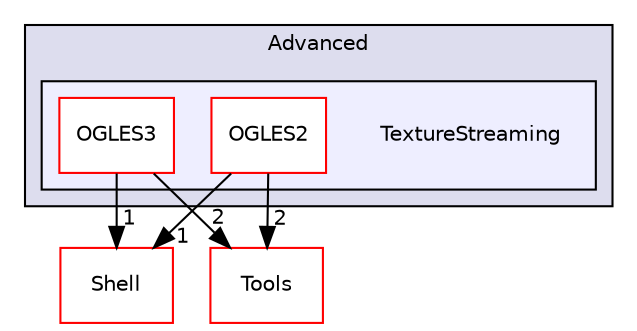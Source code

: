 digraph "PVR/SDK_3.4/Examples/Advanced/TextureStreaming" {
  compound=true
  node [ fontsize="10", fontname="Helvetica"];
  edge [ labelfontsize="10", labelfontname="Helvetica"];
  subgraph clusterdir_3311445bd4425c20b6c3fe25c066f270 {
    graph [ bgcolor="#ddddee", pencolor="black", label="Advanced" fontname="Helvetica", fontsize="10", URL="dir_3311445bd4425c20b6c3fe25c066f270.html"]
  subgraph clusterdir_db32b2f34716585959f0e317a934eafc {
    graph [ bgcolor="#eeeeff", pencolor="black", label="" URL="dir_db32b2f34716585959f0e317a934eafc.html"];
    dir_db32b2f34716585959f0e317a934eafc [shape=plaintext label="TextureStreaming"];
    dir_6209b46e154bd381f4665e566e1bbfe4 [shape=box label="OGLES2" color="red" fillcolor="white" style="filled" URL="dir_6209b46e154bd381f4665e566e1bbfe4.html"];
    dir_681a023b541d090c9558943953369446 [shape=box label="OGLES3" color="red" fillcolor="white" style="filled" URL="dir_681a023b541d090c9558943953369446.html"];
  }
  }
  dir_de41955a66a331b990d60d5323117a97 [shape=box label="Shell" fillcolor="white" style="filled" color="red" URL="dir_de41955a66a331b990d60d5323117a97.html"];
  dir_5222bd6691dac9df766f8a52293393a2 [shape=box label="Tools" fillcolor="white" style="filled" color="red" URL="dir_5222bd6691dac9df766f8a52293393a2.html"];
  dir_681a023b541d090c9558943953369446->dir_de41955a66a331b990d60d5323117a97 [headlabel="1", labeldistance=1.5 headhref="dir_001086_000133.html"];
  dir_681a023b541d090c9558943953369446->dir_5222bd6691dac9df766f8a52293393a2 [headlabel="2", labeldistance=1.5 headhref="dir_001086_001762.html"];
  dir_6209b46e154bd381f4665e566e1bbfe4->dir_de41955a66a331b990d60d5323117a97 [headlabel="1", labeldistance=1.5 headhref="dir_001079_000133.html"];
  dir_6209b46e154bd381f4665e566e1bbfe4->dir_5222bd6691dac9df766f8a52293393a2 [headlabel="2", labeldistance=1.5 headhref="dir_001079_001762.html"];
}

